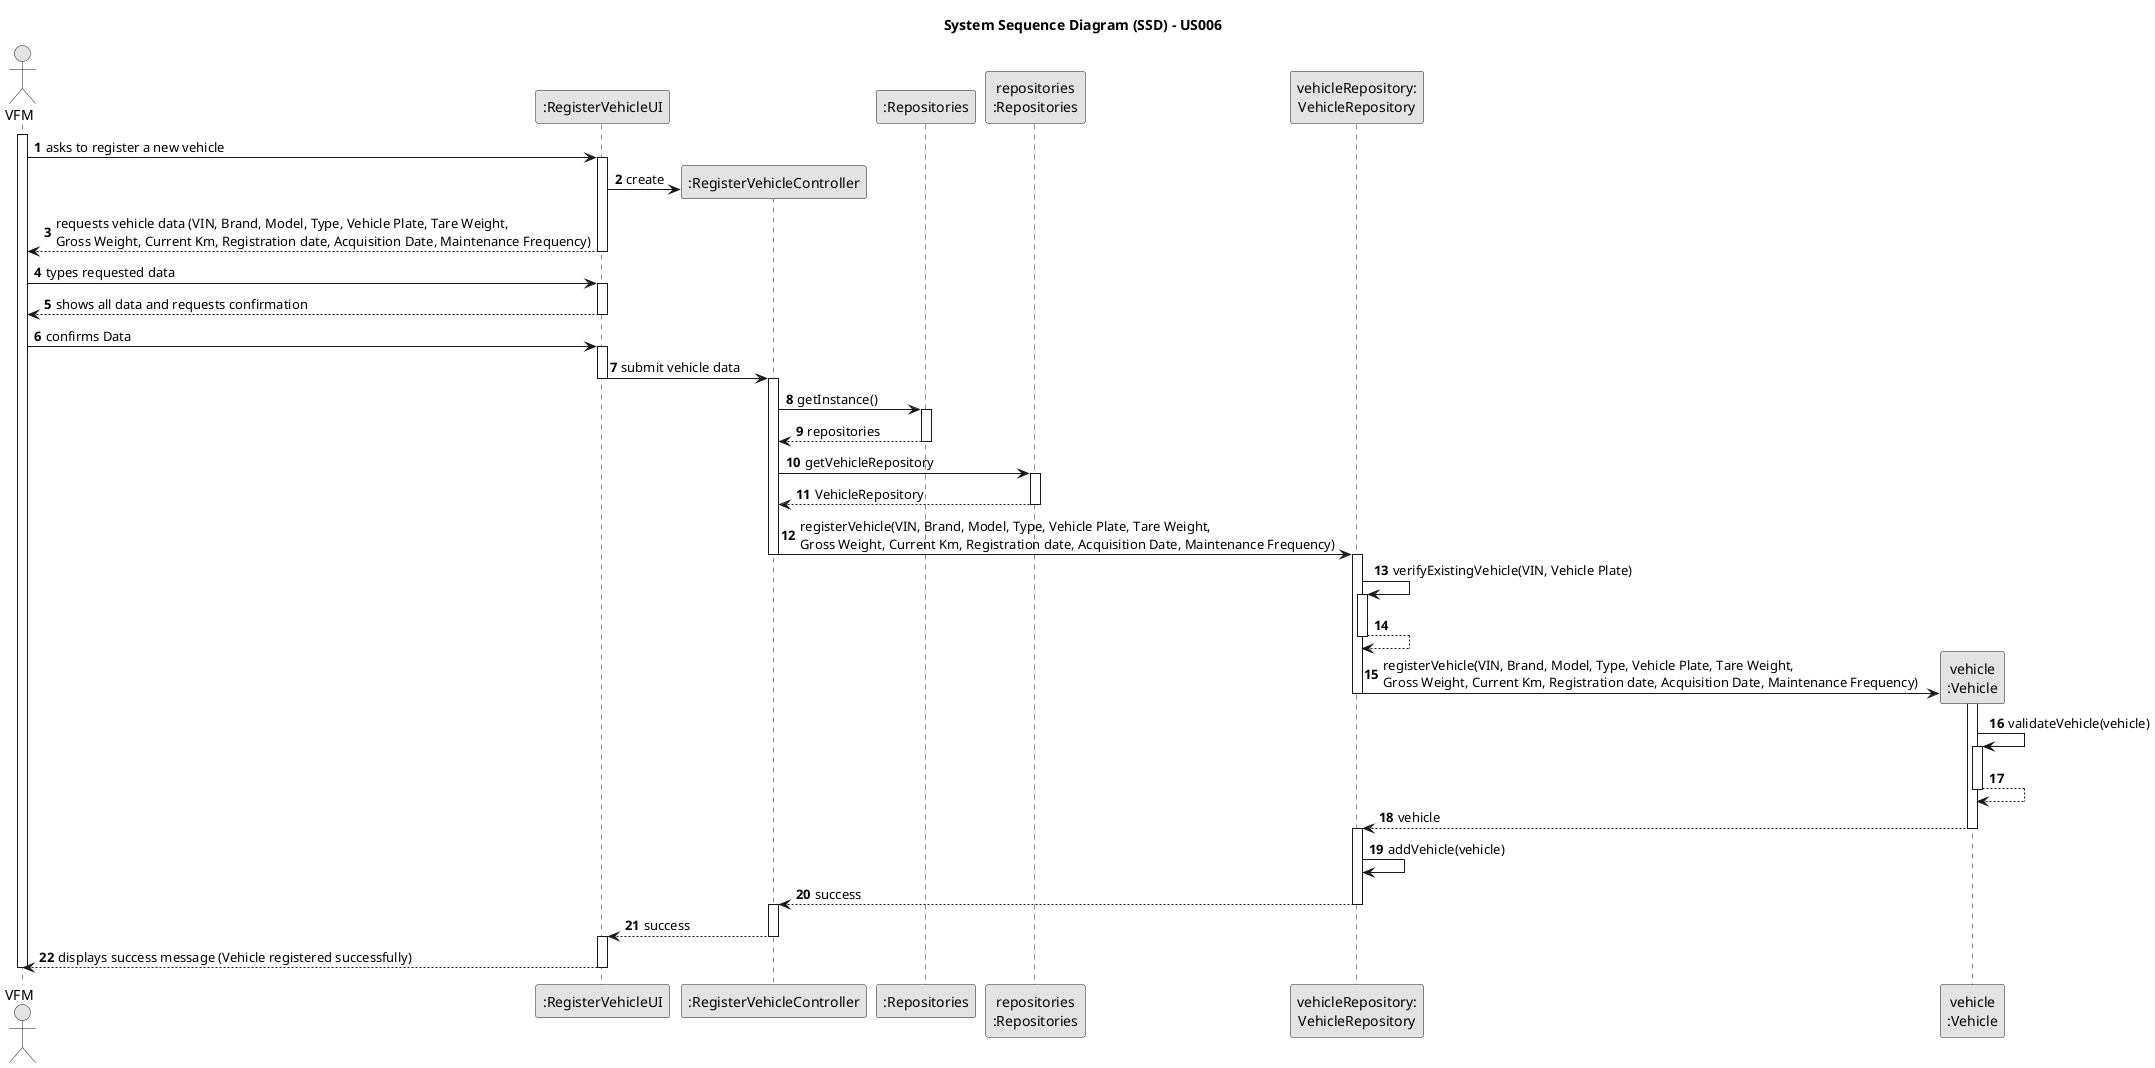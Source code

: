 @startuml
skinparam monochrome true
skinparam packageStyle rectangle
skinparam shadowing false

title System Sequence Diagram (SSD) - US006

autonumber

actor "VFM" as VFM
participant ":RegisterVehicleUI" as UI
participant ":RegisterVehicleController" as CTRL
participant ":Repositories" as RepositorySingleton
participant "repositories\n:Repositories" as PLAT
participant "vehicleRepository:\nVehicleRepository" as VehicleRepository
participant "vehicle\n:Vehicle" as VEI

activate VFM

    VFM -> UI : asks to register a new vehicle
    activate UI

        UI -> CTRL** : create

        UI --> VFM : requests vehicle data (VIN, Brand, Model, Type, Vehicle Plate, Tare Weight, \nGross Weight, Current Km, Registration date, Acquisition Date, Maintenance Frequency)
        deactivate UI

    VFM -> UI : types requested data
    activate UI

    UI --> VFM : shows all data and requests confirmation
    deactivate UI

    VFM -> UI: confirms Data
    activate UI

        UI -> CTRL : submit vehicle data
        deactivate UI
        activate CTRL

            CTRL -> RepositorySingleton: getInstance()
            activate RepositorySingleton

            RepositorySingleton --> CTRL: repositories
            deactivate RepositorySingleton

            CTRL -> PLAT: getVehicleRepository
            activate PLAT

            PLAT --> CTRL: VehicleRepository
            deactivate PLAT

        CTRL -> VehicleRepository : registerVehicle(VIN, Brand, Model, Type, Vehicle Plate, Tare Weight, \nGross Weight, Current Km, Registration date, Acquisition Date, Maintenance Frequency)
        deactivate CTRL

            activate VehicleRepository

        VehicleRepository -> VehicleRepository: verifyExistingVehicle(VIN, Vehicle Plate)
                                activate VehicleRepository

                                VehicleRepository --> VehicleRepository
                                deactivate VehicleRepository


            VehicleRepository -> VEI **: registerVehicle(VIN, Brand, Model, Type, Vehicle Plate, Tare Weight, \nGross Weight, Current Km, Registration date, Acquisition Date, Maintenance Frequency)
        deactivate VehicleRepository
            activate VEI


            VEI -> VEI: validateVehicle(vehicle)
            activate VEI

            VEI --> VEI
            deactivate VEI

            VEI --> VehicleRepository: vehicle
            deactivate VEI
            activate VehicleRepository



                        VehicleRepository -> VehicleRepository: addVehicle(vehicle)


            VehicleRepository --> CTRL: success
            deactivate VehicleRepository
            activate CTRL


            CTRL --> UI : success
            deactivate CTRL
            activate UI

    UI --> VFM : displays success message (Vehicle registered successfully)
    deactivate UI

deactivate VFM

@enduml
